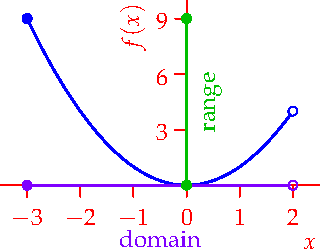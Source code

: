settings.tex="pdflatex";

texpreamble("\usepackage{amsmath}
\usepackage{amsthm,amssymb}
\usepackage{mathpazo}
\usepackage[svgnames]{xcolor}
");
import graph;

size(160,130,IgnoreAspect);

real dx=0.05;
real f(real x){return x^2;}
draw(graph(f,-3,2-dx),blue+linewidth(1));

xaxis("$x$",-3.5,2.5,red,RightTicks(new real[]{-3,-2,-1,0,1,2}));
yaxis("$f(x)$",0,10,red,LeftTicks(new real[]{3,6,9}));

dotfactor=10;
dot((-3,f(3)),blue);
dot((2,f(2)),blue,NoFill);

draw((-3,0)--(2-1.4dx,0),purple+linewidth(1));
draw((0,0)--(0,9),heavygreen+linewidth(1));
dot((0,0),heavygreen);
dot((0,9),heavygreen);
dot((2,0),purple,NoFill);
dot((-3,0),purple);

label(rotate(90)*"range",(0.5,4.5),heavygreen);
label("domain",(-0.5,-2.9),purple);
